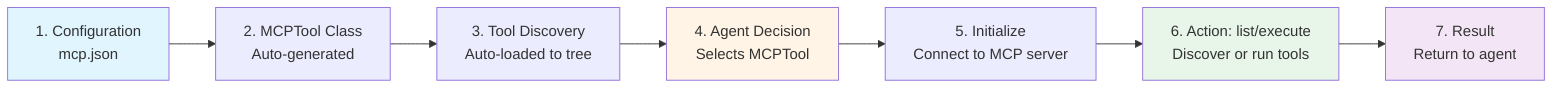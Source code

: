 graph LR
    A[1. Configuration<br/>mcp.json] --> B[2. MCPTool Class<br/>Auto-generated]
    B --> C[3. Tool Discovery<br/>Auto-loaded to tree]
    C --> D[4. Agent Decision<br/>Selects MCPTool]
    D --> E[5. Initialize<br/>Connect to MCP server]
    E --> F[6. Action: list/execute<br/>Discover or run tools]
    F --> G[7. Result<br/>Return to agent]
    
    style A fill:#e1f5ff
    style D fill:#fff4e6
    style F fill:#e8f5e9
    style G fill:#f3e5f5